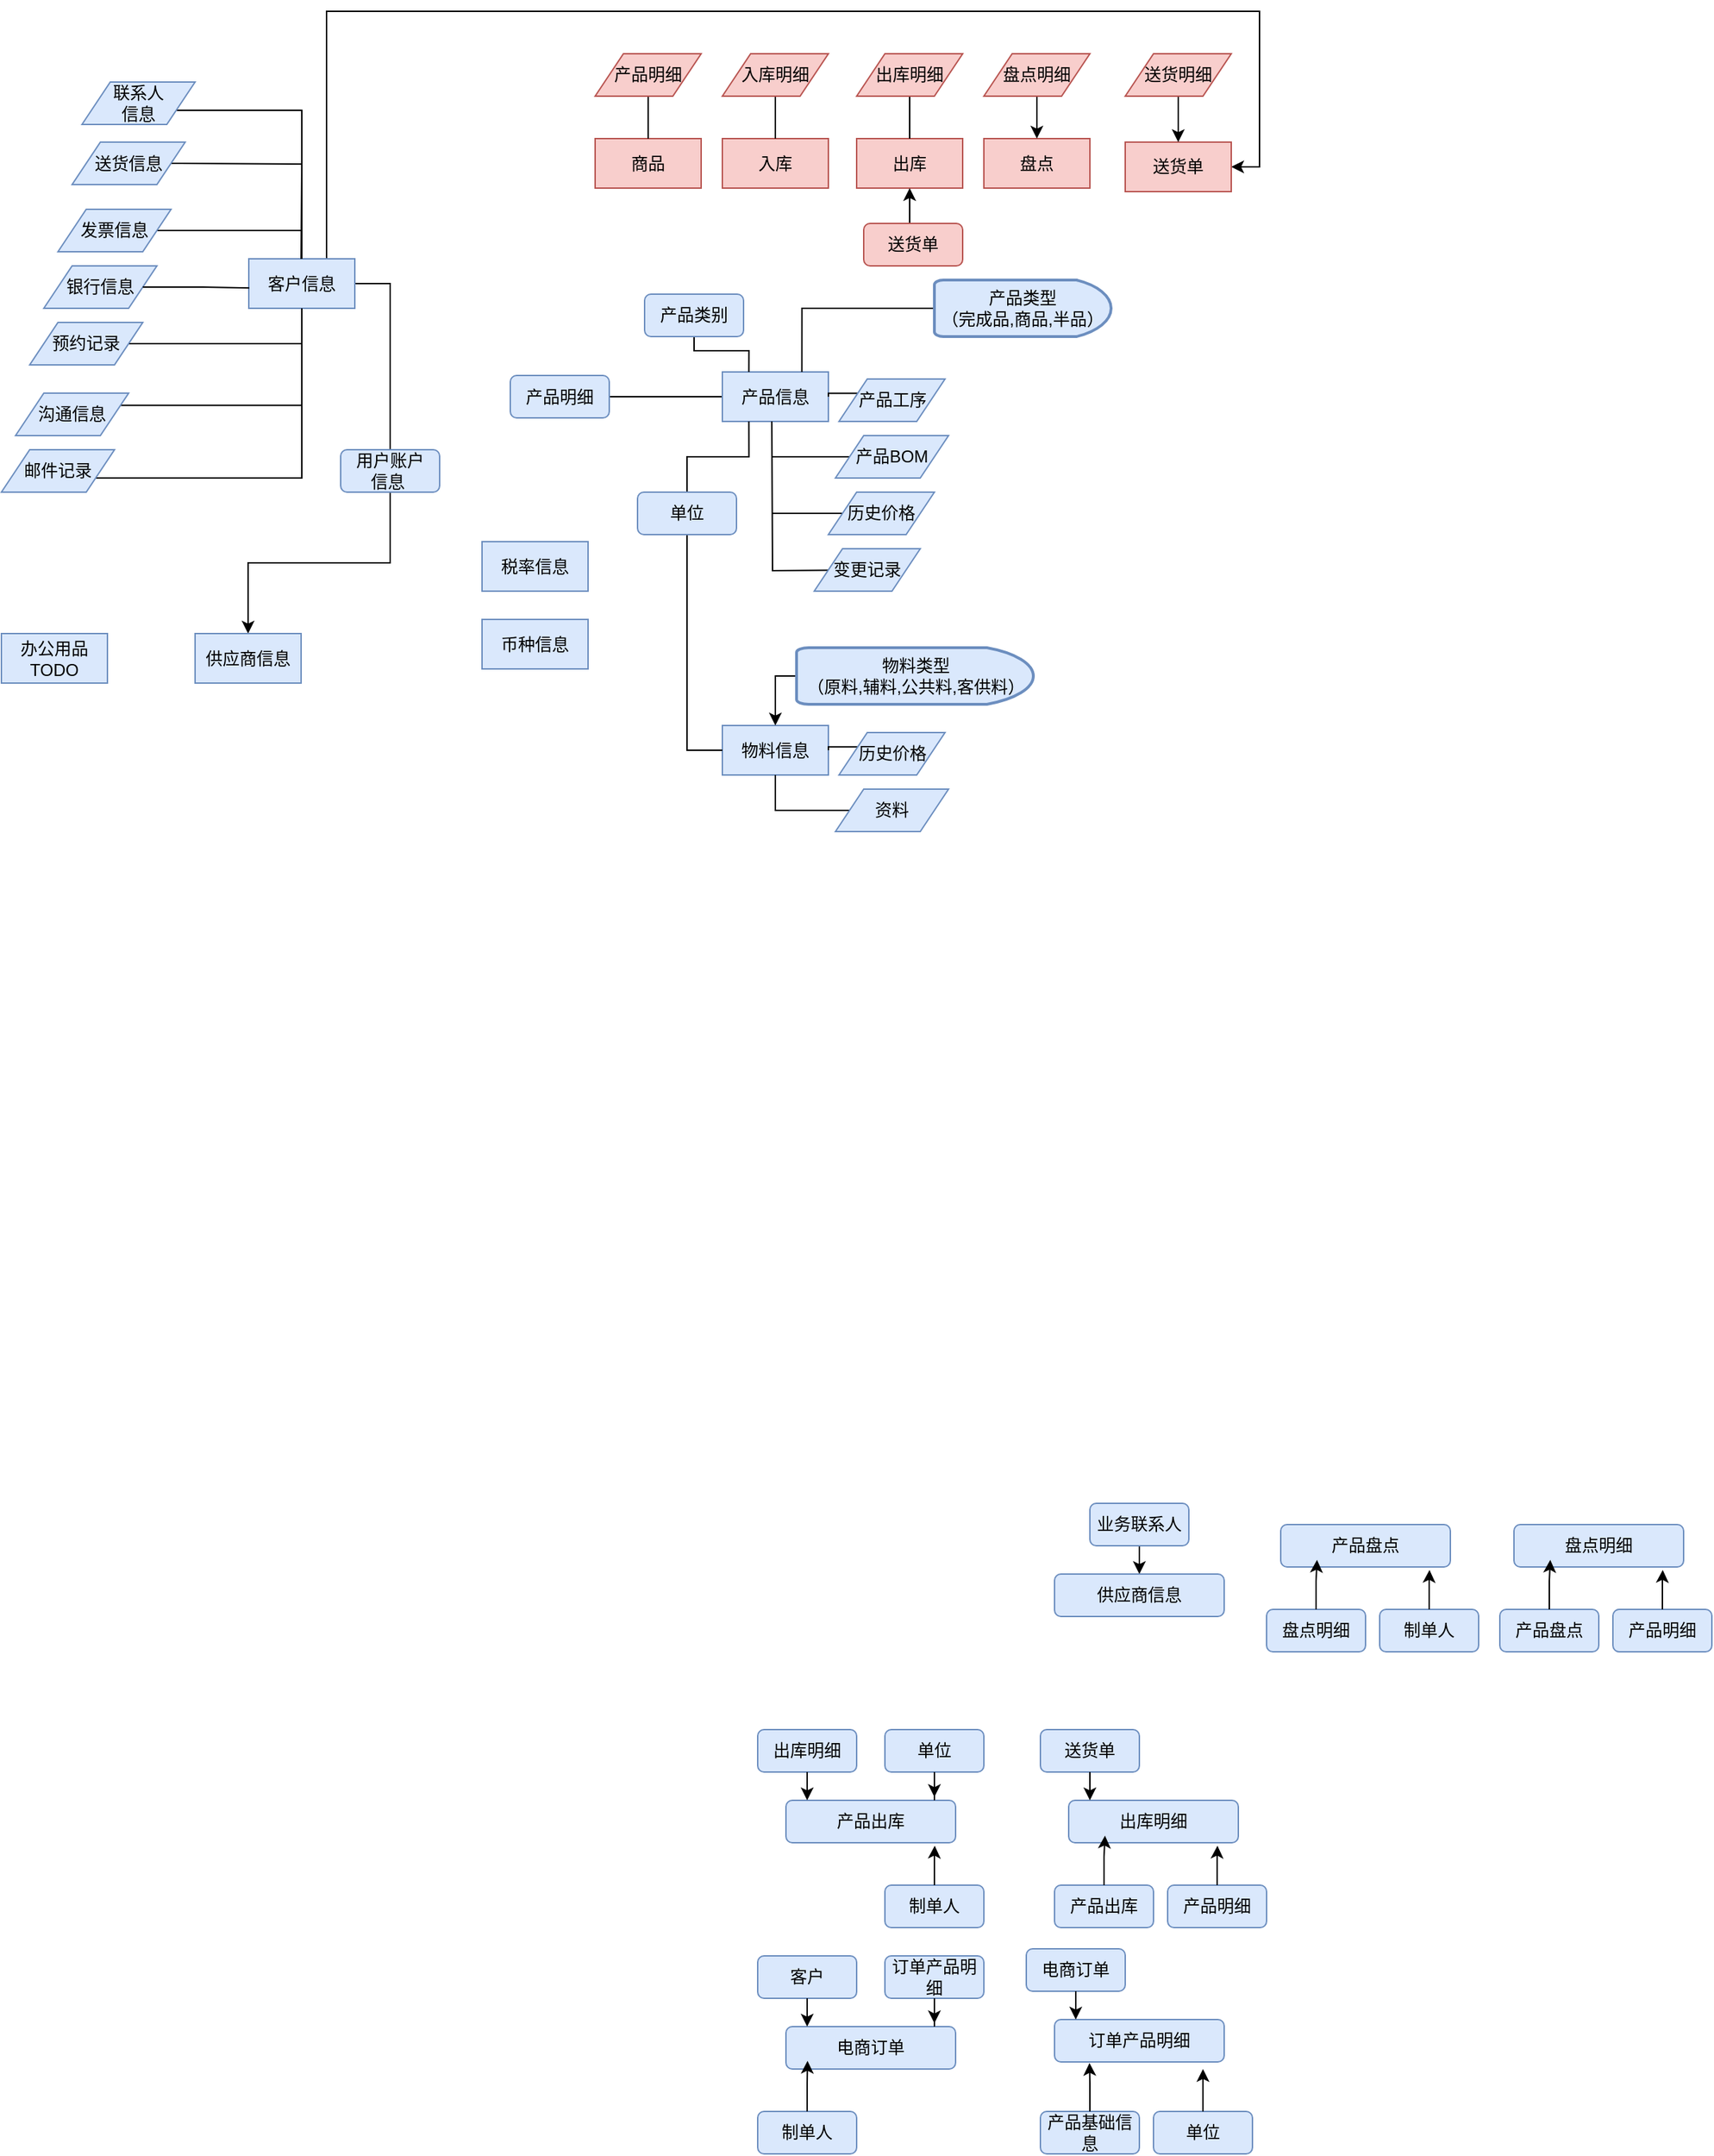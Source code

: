 <mxfile version="24.8.0">
  <diagram name="第 1 页" id="hJlpT_VPzm526xn45Prw">
    <mxGraphModel dx="2261" dy="1949" grid="1" gridSize="10" guides="1" tooltips="1" connect="1" arrows="1" fold="1" page="1" pageScale="1" pageWidth="827" pageHeight="1169" math="0" shadow="0">
      <root>
        <mxCell id="0" />
        <mxCell id="1" parent="0" />
        <mxCell id="0Gb3OSb-nTc6sZBoHr5_-15" style="edgeStyle=orthogonalEdgeStyle;rounded=0;orthogonalLoop=1;jettySize=auto;html=1;entryX=0.5;entryY=0;entryDx=0;entryDy=0;" parent="1" source="0Gb3OSb-nTc6sZBoHr5_-8" target="0Gb3OSb-nTc6sZBoHr5_-12" edge="1">
          <mxGeometry relative="1" as="geometry" />
        </mxCell>
        <mxCell id="0Gb3OSb-nTc6sZBoHr5_-8" value="业务联系人" style="rounded=1;whiteSpace=wrap;html=1;fillColor=#dae8fc;strokeColor=#6c8ebf;" parent="1" vertex="1">
          <mxGeometry x="230" y="805" width="70" height="30" as="geometry" />
        </mxCell>
        <mxCell id="0Gb3OSb-nTc6sZBoHr5_-12" value="供应商信息" style="rounded=1;whiteSpace=wrap;html=1;fillColor=#dae8fc;strokeColor=#6c8ebf;" parent="1" vertex="1">
          <mxGeometry x="205" y="855" width="120" height="30" as="geometry" />
        </mxCell>
        <mxCell id="0Gb3OSb-nTc6sZBoHr5_-52" value="出库明细" style="rounded=1;whiteSpace=wrap;html=1;fillColor=#dae8fc;strokeColor=#6c8ebf;" parent="1" vertex="1">
          <mxGeometry x="-5" y="965" width="70" height="30" as="geometry" />
        </mxCell>
        <mxCell id="0Gb3OSb-nTc6sZBoHr5_-53" value="单位" style="rounded=1;whiteSpace=wrap;html=1;fillColor=#dae8fc;strokeColor=#6c8ebf;" parent="1" vertex="1">
          <mxGeometry x="85" y="965" width="70" height="30" as="geometry" />
        </mxCell>
        <mxCell id="0Gb3OSb-nTc6sZBoHr5_-54" value="产品出库" style="rounded=1;whiteSpace=wrap;html=1;fillColor=#dae8fc;strokeColor=#6c8ebf;" parent="1" vertex="1">
          <mxGeometry x="15" y="1015" width="120" height="30" as="geometry" />
        </mxCell>
        <mxCell id="0Gb3OSb-nTc6sZBoHr5_-55" style="edgeStyle=orthogonalEdgeStyle;rounded=0;orthogonalLoop=1;jettySize=auto;html=1;entryX=0.13;entryY=-0.006;entryDx=0;entryDy=0;entryPerimeter=0;" parent="1" source="0Gb3OSb-nTc6sZBoHr5_-52" target="0Gb3OSb-nTc6sZBoHr5_-54" edge="1">
          <mxGeometry relative="1" as="geometry" />
        </mxCell>
        <mxCell id="0Gb3OSb-nTc6sZBoHr5_-56" style="edgeStyle=orthogonalEdgeStyle;rounded=0;orthogonalLoop=1;jettySize=auto;html=1;entryX=0.875;entryY=-0.079;entryDx=0;entryDy=0;entryPerimeter=0;" parent="1" source="0Gb3OSb-nTc6sZBoHr5_-53" target="0Gb3OSb-nTc6sZBoHr5_-54" edge="1">
          <mxGeometry relative="1" as="geometry" />
        </mxCell>
        <mxCell id="0Gb3OSb-nTc6sZBoHr5_-57" value="制单人" style="rounded=1;whiteSpace=wrap;html=1;fillColor=#dae8fc;strokeColor=#6c8ebf;" parent="1" vertex="1">
          <mxGeometry x="85" y="1075" width="70" height="30" as="geometry" />
        </mxCell>
        <mxCell id="0Gb3OSb-nTc6sZBoHr5_-58" style="edgeStyle=orthogonalEdgeStyle;rounded=0;orthogonalLoop=1;jettySize=auto;html=1;entryX=0.877;entryY=1.07;entryDx=0;entryDy=0;entryPerimeter=0;" parent="1" source="0Gb3OSb-nTc6sZBoHr5_-57" target="0Gb3OSb-nTc6sZBoHr5_-54" edge="1">
          <mxGeometry relative="1" as="geometry" />
        </mxCell>
        <mxCell id="0Gb3OSb-nTc6sZBoHr5_-59" value="送货单" style="rounded=1;whiteSpace=wrap;html=1;fillColor=#dae8fc;strokeColor=#6c8ebf;" parent="1" vertex="1">
          <mxGeometry x="195" y="965" width="70" height="30" as="geometry" />
        </mxCell>
        <mxCell id="0Gb3OSb-nTc6sZBoHr5_-61" value="出库明细" style="rounded=1;whiteSpace=wrap;html=1;fillColor=#dae8fc;strokeColor=#6c8ebf;" parent="1" vertex="1">
          <mxGeometry x="215" y="1015" width="120" height="30" as="geometry" />
        </mxCell>
        <mxCell id="0Gb3OSb-nTc6sZBoHr5_-62" style="edgeStyle=orthogonalEdgeStyle;rounded=0;orthogonalLoop=1;jettySize=auto;html=1;entryX=0.13;entryY=-0.006;entryDx=0;entryDy=0;entryPerimeter=0;" parent="1" source="0Gb3OSb-nTc6sZBoHr5_-59" target="0Gb3OSb-nTc6sZBoHr5_-61" edge="1">
          <mxGeometry relative="1" as="geometry" />
        </mxCell>
        <mxCell id="0Gb3OSb-nTc6sZBoHr5_-64" value="产品明细" style="rounded=1;whiteSpace=wrap;html=1;fillColor=#dae8fc;strokeColor=#6c8ebf;" parent="1" vertex="1">
          <mxGeometry x="285" y="1075" width="70" height="30" as="geometry" />
        </mxCell>
        <mxCell id="0Gb3OSb-nTc6sZBoHr5_-65" style="edgeStyle=orthogonalEdgeStyle;rounded=0;orthogonalLoop=1;jettySize=auto;html=1;entryX=0.877;entryY=1.07;entryDx=0;entryDy=0;entryPerimeter=0;" parent="1" source="0Gb3OSb-nTc6sZBoHr5_-64" target="0Gb3OSb-nTc6sZBoHr5_-61" edge="1">
          <mxGeometry relative="1" as="geometry" />
        </mxCell>
        <mxCell id="0Gb3OSb-nTc6sZBoHr5_-66" value="产品出库" style="rounded=1;whiteSpace=wrap;html=1;fillColor=#dae8fc;strokeColor=#6c8ebf;" parent="1" vertex="1">
          <mxGeometry x="205" y="1075" width="70" height="30" as="geometry" />
        </mxCell>
        <mxCell id="0Gb3OSb-nTc6sZBoHr5_-67" style="edgeStyle=orthogonalEdgeStyle;rounded=0;orthogonalLoop=1;jettySize=auto;html=1;entryX=0.214;entryY=0.833;entryDx=0;entryDy=0;entryPerimeter=0;" parent="1" source="0Gb3OSb-nTc6sZBoHr5_-66" target="0Gb3OSb-nTc6sZBoHr5_-61" edge="1">
          <mxGeometry relative="1" as="geometry" />
        </mxCell>
        <mxCell id="0Gb3OSb-nTc6sZBoHr5_-69" value="产品盘点" style="rounded=1;whiteSpace=wrap;html=1;fillColor=#dae8fc;strokeColor=#6c8ebf;" parent="1" vertex="1">
          <mxGeometry x="365" y="820" width="120" height="30" as="geometry" />
        </mxCell>
        <mxCell id="0Gb3OSb-nTc6sZBoHr5_-71" value="制单人" style="rounded=1;whiteSpace=wrap;html=1;fillColor=#dae8fc;strokeColor=#6c8ebf;" parent="1" vertex="1">
          <mxGeometry x="435" y="880" width="70" height="30" as="geometry" />
        </mxCell>
        <mxCell id="0Gb3OSb-nTc6sZBoHr5_-72" style="edgeStyle=orthogonalEdgeStyle;rounded=0;orthogonalLoop=1;jettySize=auto;html=1;entryX=0.877;entryY=1.07;entryDx=0;entryDy=0;entryPerimeter=0;" parent="1" source="0Gb3OSb-nTc6sZBoHr5_-71" target="0Gb3OSb-nTc6sZBoHr5_-69" edge="1">
          <mxGeometry relative="1" as="geometry" />
        </mxCell>
        <mxCell id="0Gb3OSb-nTc6sZBoHr5_-73" value="盘点明细" style="rounded=1;whiteSpace=wrap;html=1;fillColor=#dae8fc;strokeColor=#6c8ebf;" parent="1" vertex="1">
          <mxGeometry x="355" y="880" width="70" height="30" as="geometry" />
        </mxCell>
        <mxCell id="0Gb3OSb-nTc6sZBoHr5_-74" style="edgeStyle=orthogonalEdgeStyle;rounded=0;orthogonalLoop=1;jettySize=auto;html=1;entryX=0.214;entryY=0.833;entryDx=0;entryDy=0;entryPerimeter=0;" parent="1" source="0Gb3OSb-nTc6sZBoHr5_-73" target="0Gb3OSb-nTc6sZBoHr5_-69" edge="1">
          <mxGeometry relative="1" as="geometry" />
        </mxCell>
        <mxCell id="0Gb3OSb-nTc6sZBoHr5_-75" value="盘点明细" style="rounded=1;whiteSpace=wrap;html=1;fillColor=#dae8fc;strokeColor=#6c8ebf;" parent="1" vertex="1">
          <mxGeometry x="530" y="820" width="120" height="30" as="geometry" />
        </mxCell>
        <mxCell id="0Gb3OSb-nTc6sZBoHr5_-76" value="产品明细" style="rounded=1;whiteSpace=wrap;html=1;fillColor=#dae8fc;strokeColor=#6c8ebf;" parent="1" vertex="1">
          <mxGeometry x="600" y="880" width="70" height="30" as="geometry" />
        </mxCell>
        <mxCell id="0Gb3OSb-nTc6sZBoHr5_-77" style="edgeStyle=orthogonalEdgeStyle;rounded=0;orthogonalLoop=1;jettySize=auto;html=1;entryX=0.877;entryY=1.07;entryDx=0;entryDy=0;entryPerimeter=0;" parent="1" source="0Gb3OSb-nTc6sZBoHr5_-76" target="0Gb3OSb-nTc6sZBoHr5_-75" edge="1">
          <mxGeometry relative="1" as="geometry" />
        </mxCell>
        <mxCell id="0Gb3OSb-nTc6sZBoHr5_-78" value="产品盘点" style="rounded=1;whiteSpace=wrap;html=1;fillColor=#dae8fc;strokeColor=#6c8ebf;" parent="1" vertex="1">
          <mxGeometry x="520" y="880" width="70" height="30" as="geometry" />
        </mxCell>
        <mxCell id="0Gb3OSb-nTc6sZBoHr5_-79" style="edgeStyle=orthogonalEdgeStyle;rounded=0;orthogonalLoop=1;jettySize=auto;html=1;entryX=0.214;entryY=0.833;entryDx=0;entryDy=0;entryPerimeter=0;" parent="1" source="0Gb3OSb-nTc6sZBoHr5_-78" target="0Gb3OSb-nTc6sZBoHr5_-75" edge="1">
          <mxGeometry relative="1" as="geometry" />
        </mxCell>
        <mxCell id="1KnYNuUJu4vu3SIquDnn-1" value="客户" style="rounded=1;whiteSpace=wrap;html=1;fillColor=#dae8fc;strokeColor=#6c8ebf;" parent="1" vertex="1">
          <mxGeometry x="-5" y="1125" width="70" height="30" as="geometry" />
        </mxCell>
        <mxCell id="1KnYNuUJu4vu3SIquDnn-2" value="订单产品明细" style="rounded=1;whiteSpace=wrap;html=1;fillColor=#dae8fc;strokeColor=#6c8ebf;" parent="1" vertex="1">
          <mxGeometry x="85" y="1125" width="70" height="30" as="geometry" />
        </mxCell>
        <mxCell id="1KnYNuUJu4vu3SIquDnn-3" value="电商订单" style="rounded=1;whiteSpace=wrap;html=1;fillColor=#dae8fc;strokeColor=#6c8ebf;" parent="1" vertex="1">
          <mxGeometry x="15" y="1175" width="120" height="30" as="geometry" />
        </mxCell>
        <mxCell id="1KnYNuUJu4vu3SIquDnn-4" style="edgeStyle=orthogonalEdgeStyle;rounded=0;orthogonalLoop=1;jettySize=auto;html=1;entryX=0.13;entryY=-0.006;entryDx=0;entryDy=0;entryPerimeter=0;" parent="1" source="1KnYNuUJu4vu3SIquDnn-1" target="1KnYNuUJu4vu3SIquDnn-3" edge="1">
          <mxGeometry relative="1" as="geometry" />
        </mxCell>
        <mxCell id="1KnYNuUJu4vu3SIquDnn-5" style="edgeStyle=orthogonalEdgeStyle;rounded=0;orthogonalLoop=1;jettySize=auto;html=1;entryX=0.875;entryY=-0.079;entryDx=0;entryDy=0;entryPerimeter=0;" parent="1" source="1KnYNuUJu4vu3SIquDnn-2" target="1KnYNuUJu4vu3SIquDnn-3" edge="1">
          <mxGeometry relative="1" as="geometry" />
        </mxCell>
        <mxCell id="1KnYNuUJu4vu3SIquDnn-8" value="制单人" style="rounded=1;whiteSpace=wrap;html=1;fillColor=#dae8fc;strokeColor=#6c8ebf;" parent="1" vertex="1">
          <mxGeometry x="-5" y="1235" width="70" height="30" as="geometry" />
        </mxCell>
        <mxCell id="1KnYNuUJu4vu3SIquDnn-12" style="edgeStyle=orthogonalEdgeStyle;rounded=0;orthogonalLoop=1;jettySize=auto;html=1;entryX=0.127;entryY=0.807;entryDx=0;entryDy=0;entryPerimeter=0;" parent="1" source="1KnYNuUJu4vu3SIquDnn-8" target="1KnYNuUJu4vu3SIquDnn-3" edge="1">
          <mxGeometry relative="1" as="geometry" />
        </mxCell>
        <mxCell id="1KnYNuUJu4vu3SIquDnn-13" value="电商订单" style="rounded=1;whiteSpace=wrap;html=1;fillColor=#dae8fc;strokeColor=#6c8ebf;" parent="1" vertex="1">
          <mxGeometry x="185" y="1120" width="70" height="30" as="geometry" />
        </mxCell>
        <mxCell id="1KnYNuUJu4vu3SIquDnn-14" value="订单产品明细" style="rounded=1;whiteSpace=wrap;html=1;fillColor=#dae8fc;strokeColor=#6c8ebf;" parent="1" vertex="1">
          <mxGeometry x="205" y="1170" width="120" height="30" as="geometry" />
        </mxCell>
        <mxCell id="1KnYNuUJu4vu3SIquDnn-15" style="edgeStyle=orthogonalEdgeStyle;rounded=0;orthogonalLoop=1;jettySize=auto;html=1;entryX=0.13;entryY=-0.006;entryDx=0;entryDy=0;entryPerimeter=0;" parent="1" source="1KnYNuUJu4vu3SIquDnn-13" target="1KnYNuUJu4vu3SIquDnn-14" edge="1">
          <mxGeometry relative="1" as="geometry" />
        </mxCell>
        <mxCell id="1KnYNuUJu4vu3SIquDnn-17" value="产品基础信息" style="rounded=1;whiteSpace=wrap;html=1;fillColor=#dae8fc;strokeColor=#6c8ebf;" parent="1" vertex="1">
          <mxGeometry x="195" y="1235" width="70" height="30" as="geometry" />
        </mxCell>
        <mxCell id="1KnYNuUJu4vu3SIquDnn-19" value="单位" style="rounded=1;whiteSpace=wrap;html=1;fillColor=#dae8fc;strokeColor=#6c8ebf;" parent="1" vertex="1">
          <mxGeometry x="275" y="1235" width="70" height="30" as="geometry" />
        </mxCell>
        <mxCell id="1KnYNuUJu4vu3SIquDnn-22" style="edgeStyle=orthogonalEdgeStyle;rounded=0;orthogonalLoop=1;jettySize=auto;html=1;entryX=0.206;entryY=1.024;entryDx=0;entryDy=0;entryPerimeter=0;" parent="1" source="1KnYNuUJu4vu3SIquDnn-17" target="1KnYNuUJu4vu3SIquDnn-14" edge="1">
          <mxGeometry relative="1" as="geometry" />
        </mxCell>
        <mxCell id="1KnYNuUJu4vu3SIquDnn-23" style="edgeStyle=orthogonalEdgeStyle;rounded=0;orthogonalLoop=1;jettySize=auto;html=1;entryX=0.875;entryY=1.167;entryDx=0;entryDy=0;entryPerimeter=0;" parent="1" source="1KnYNuUJu4vu3SIquDnn-19" target="1KnYNuUJu4vu3SIquDnn-14" edge="1">
          <mxGeometry relative="1" as="geometry" />
        </mxCell>
        <mxCell id="ksWaZwplwS1Qn38nXCbJ-11" style="edgeStyle=orthogonalEdgeStyle;rounded=0;orthogonalLoop=1;jettySize=auto;html=1;exitX=0;exitY=0.5;exitDx=0;exitDy=0;entryX=1;entryY=0.5;entryDx=0;entryDy=0;endArrow=none;endFill=0;" edge="1" parent="1" source="ZXzAyRTXK-XYp23coG95-2" target="ksWaZwplwS1Qn38nXCbJ-10">
          <mxGeometry relative="1" as="geometry" />
        </mxCell>
        <mxCell id="ZXzAyRTXK-XYp23coG95-2" value="产品信息" style="rounded=0;whiteSpace=wrap;html=1;fillColor=#dae8fc;strokeColor=#6c8ebf;" parent="1" vertex="1">
          <mxGeometry x="-30" y="5" width="75" height="35" as="geometry" />
        </mxCell>
        <mxCell id="ZXzAyRTXK-XYp23coG95-93" style="edgeStyle=orthogonalEdgeStyle;rounded=0;orthogonalLoop=1;jettySize=auto;html=1;entryX=0.25;entryY=0;entryDx=0;entryDy=0;endArrow=none;endFill=0;" parent="1" source="ZXzAyRTXK-XYp23coG95-4" target="ZXzAyRTXK-XYp23coG95-2" edge="1">
          <mxGeometry relative="1" as="geometry">
            <Array as="points">
              <mxPoint x="-50" y="-10" />
              <mxPoint x="-11" y="-10" />
            </Array>
          </mxGeometry>
        </mxCell>
        <mxCell id="ZXzAyRTXK-XYp23coG95-4" value="产品类别" style="rounded=1;whiteSpace=wrap;html=1;fillColor=#dae8fc;strokeColor=#6c8ebf;" parent="1" vertex="1">
          <mxGeometry x="-85" y="-50" width="70" height="30" as="geometry" />
        </mxCell>
        <mxCell id="ZXzAyRTXK-XYp23coG95-57" style="edgeStyle=orthogonalEdgeStyle;rounded=0;orthogonalLoop=1;jettySize=auto;html=1;endArrow=none;endFill=0;" parent="1" source="ZXzAyRTXK-XYp23coG95-6" edge="1">
          <mxGeometry relative="1" as="geometry">
            <mxPoint x="5" y="65" as="targetPoint" />
          </mxGeometry>
        </mxCell>
        <mxCell id="ZXzAyRTXK-XYp23coG95-6" value="产品BOM" style="shape=parallelogram;perimeter=parallelogramPerimeter;whiteSpace=wrap;html=1;fixedSize=1;fillColor=#dae8fc;strokeColor=#6c8ebf;" parent="1" vertex="1">
          <mxGeometry x="50" y="50" width="80" height="30" as="geometry" />
        </mxCell>
        <mxCell id="ZXzAyRTXK-XYp23coG95-42" style="edgeStyle=orthogonalEdgeStyle;rounded=0;orthogonalLoop=1;jettySize=auto;html=1;exitX=0;exitY=0.25;exitDx=0;exitDy=0;entryX=1;entryY=0.5;entryDx=0;entryDy=0;endArrow=none;endFill=0;" parent="1" source="ZXzAyRTXK-XYp23coG95-7" target="ZXzAyRTXK-XYp23coG95-2" edge="1">
          <mxGeometry relative="1" as="geometry" />
        </mxCell>
        <mxCell id="ZXzAyRTXK-XYp23coG95-7" value="产品工序" style="shape=parallelogram;perimeter=parallelogramPerimeter;whiteSpace=wrap;html=1;fixedSize=1;fillColor=#dae8fc;strokeColor=#6c8ebf;" parent="1" vertex="1">
          <mxGeometry x="52.5" y="10" width="75" height="30" as="geometry" />
        </mxCell>
        <mxCell id="ZXzAyRTXK-XYp23coG95-55" style="edgeStyle=orthogonalEdgeStyle;rounded=0;orthogonalLoop=1;jettySize=auto;html=1;endArrow=none;endFill=0;" parent="1" edge="1">
          <mxGeometry relative="1" as="geometry">
            <mxPoint x="5" y="40.0" as="targetPoint" />
            <mxPoint x="74.981" y="145.029" as="sourcePoint" />
          </mxGeometry>
        </mxCell>
        <mxCell id="ZXzAyRTXK-XYp23coG95-47" value="变更记录" style="shape=parallelogram;perimeter=parallelogramPerimeter;whiteSpace=wrap;html=1;fixedSize=1;fillColor=#dae8fc;strokeColor=#6c8ebf;" parent="1" vertex="1">
          <mxGeometry x="35" y="130" width="75" height="30" as="geometry" />
        </mxCell>
        <mxCell id="ZXzAyRTXK-XYp23coG95-56" style="edgeStyle=orthogonalEdgeStyle;rounded=0;orthogonalLoop=1;jettySize=auto;html=1;endArrow=none;endFill=0;" parent="1" source="ZXzAyRTXK-XYp23coG95-48" edge="1">
          <mxGeometry relative="1" as="geometry">
            <mxPoint x="5" y="105" as="targetPoint" />
          </mxGeometry>
        </mxCell>
        <mxCell id="ZXzAyRTXK-XYp23coG95-48" value="历史价格" style="shape=parallelogram;perimeter=parallelogramPerimeter;whiteSpace=wrap;html=1;fixedSize=1;fillColor=#dae8fc;strokeColor=#6c8ebf;" parent="1" vertex="1">
          <mxGeometry x="45" y="90" width="75" height="30" as="geometry" />
        </mxCell>
        <mxCell id="ZXzAyRTXK-XYp23coG95-64" value="物料信息" style="rounded=0;whiteSpace=wrap;html=1;fillColor=#dae8fc;strokeColor=#6c8ebf;" parent="1" vertex="1">
          <mxGeometry x="-30" y="255" width="75" height="35" as="geometry" />
        </mxCell>
        <mxCell id="ZXzAyRTXK-XYp23coG95-89" style="edgeStyle=orthogonalEdgeStyle;rounded=0;orthogonalLoop=1;jettySize=auto;html=1;entryX=0.5;entryY=1;entryDx=0;entryDy=0;endArrow=none;endFill=0;" parent="1" source="ZXzAyRTXK-XYp23coG95-69" target="ZXzAyRTXK-XYp23coG95-64" edge="1">
          <mxGeometry relative="1" as="geometry" />
        </mxCell>
        <mxCell id="ZXzAyRTXK-XYp23coG95-69" value="资料" style="shape=parallelogram;perimeter=parallelogramPerimeter;whiteSpace=wrap;html=1;fixedSize=1;fillColor=#dae8fc;strokeColor=#6c8ebf;" parent="1" vertex="1">
          <mxGeometry x="50" y="300" width="80" height="30" as="geometry" />
        </mxCell>
        <mxCell id="ZXzAyRTXK-XYp23coG95-70" style="edgeStyle=orthogonalEdgeStyle;rounded=0;orthogonalLoop=1;jettySize=auto;html=1;exitX=0;exitY=0.25;exitDx=0;exitDy=0;entryX=1;entryY=0.5;entryDx=0;entryDy=0;endArrow=none;endFill=0;" parent="1" source="ZXzAyRTXK-XYp23coG95-71" target="ZXzAyRTXK-XYp23coG95-64" edge="1">
          <mxGeometry relative="1" as="geometry" />
        </mxCell>
        <mxCell id="ZXzAyRTXK-XYp23coG95-71" value="历史价格" style="shape=parallelogram;perimeter=parallelogramPerimeter;whiteSpace=wrap;html=1;fixedSize=1;fillColor=#dae8fc;strokeColor=#6c8ebf;" parent="1" vertex="1">
          <mxGeometry x="52.5" y="260" width="75" height="30" as="geometry" />
        </mxCell>
        <mxCell id="ZXzAyRTXK-XYp23coG95-80" style="edgeStyle=orthogonalEdgeStyle;rounded=0;orthogonalLoop=1;jettySize=auto;html=1;entryX=0;entryY=0.5;entryDx=0;entryDy=0;endArrow=none;endFill=0;" parent="1" source="ZXzAyRTXK-XYp23coG95-79" target="ZXzAyRTXK-XYp23coG95-64" edge="1">
          <mxGeometry relative="1" as="geometry" />
        </mxCell>
        <mxCell id="LOPXOmlwoqtBY_B9te6A-8" style="edgeStyle=orthogonalEdgeStyle;rounded=0;orthogonalLoop=1;jettySize=auto;html=1;exitX=0.5;exitY=0;exitDx=0;exitDy=0;entryX=0.25;entryY=1;entryDx=0;entryDy=0;endArrow=none;endFill=0;" parent="1" source="ZXzAyRTXK-XYp23coG95-79" target="ZXzAyRTXK-XYp23coG95-2" edge="1">
          <mxGeometry relative="1" as="geometry" />
        </mxCell>
        <mxCell id="ZXzAyRTXK-XYp23coG95-79" value="单位" style="rounded=1;whiteSpace=wrap;html=1;fillColor=#dae8fc;strokeColor=#6c8ebf;" parent="1" vertex="1">
          <mxGeometry x="-90" y="90" width="70" height="30" as="geometry" />
        </mxCell>
        <mxCell id="ZXzAyRTXK-XYp23coG95-159" style="edgeStyle=orthogonalEdgeStyle;rounded=0;orthogonalLoop=1;jettySize=auto;html=1;entryX=1;entryY=0.5;entryDx=0;entryDy=0;endArrow=none;endFill=0;" parent="1" source="ZXzAyRTXK-XYp23coG95-95" target="ZXzAyRTXK-XYp23coG95-99" edge="1">
          <mxGeometry relative="1" as="geometry" />
        </mxCell>
        <mxCell id="ksWaZwplwS1Qn38nXCbJ-1" style="edgeStyle=orthogonalEdgeStyle;rounded=0;orthogonalLoop=1;jettySize=auto;html=1;exitX=0.5;exitY=1;exitDx=0;exitDy=0;" edge="1" parent="1" source="ZXzAyRTXK-XYp23coG95-95" target="ZXzAyRTXK-XYp23coG95-160">
          <mxGeometry relative="1" as="geometry" />
        </mxCell>
        <mxCell id="ZXzAyRTXK-XYp23coG95-95" value="用户账户&lt;div&gt;信息&amp;nbsp;&lt;/div&gt;" style="rounded=1;whiteSpace=wrap;html=1;fillColor=#dae8fc;strokeColor=#6c8ebf;" parent="1" vertex="1">
          <mxGeometry x="-300" y="60" width="70" height="30" as="geometry" />
        </mxCell>
        <mxCell id="ZXzAyRTXK-XYp23coG95-96" style="edgeStyle=orthogonalEdgeStyle;rounded=0;orthogonalLoop=1;jettySize=auto;html=1;entryX=0.5;entryY=1;entryDx=0;entryDy=0;exitX=0.5;exitY=0;exitDx=0;exitDy=0;" parent="1" source="ZXzAyRTXK-XYp23coG95-99" edge="1">
          <mxGeometry relative="1" as="geometry">
            <mxPoint x="-323" y="-45" as="sourcePoint" />
            <mxPoint x="-323" y="-65" as="targetPoint" />
          </mxGeometry>
        </mxCell>
        <mxCell id="ZXzAyRTXK-XYp23coG95-141" style="edgeStyle=orthogonalEdgeStyle;rounded=0;orthogonalLoop=1;jettySize=auto;html=1;exitX=1;exitY=0.75;exitDx=0;exitDy=0;endArrow=none;endFill=0;" parent="1" source="ZXzAyRTXK-XYp23coG95-97" target="ZXzAyRTXK-XYp23coG95-99" edge="1">
          <mxGeometry relative="1" as="geometry" />
        </mxCell>
        <mxCell id="ZXzAyRTXK-XYp23coG95-97" value="联系人&lt;div&gt;信息&lt;/div&gt;" style="shape=parallelogram;perimeter=parallelogramPerimeter;whiteSpace=wrap;html=1;fixedSize=1;fillColor=#dae8fc;strokeColor=#6c8ebf;" parent="1" vertex="1">
          <mxGeometry x="-483" y="-200" width="80" height="30" as="geometry" />
        </mxCell>
        <mxCell id="ZXzAyRTXK-XYp23coG95-153" style="edgeStyle=orthogonalEdgeStyle;rounded=0;orthogonalLoop=1;jettySize=auto;html=1;exitX=1;exitY=0.75;exitDx=0;exitDy=0;entryX=0.5;entryY=1;entryDx=0;entryDy=0;endArrow=none;endFill=0;" parent="1" source="ZXzAyRTXK-XYp23coG95-100" target="ZXzAyRTXK-XYp23coG95-99" edge="1">
          <mxGeometry relative="1" as="geometry" />
        </mxCell>
        <mxCell id="ZXzAyRTXK-XYp23coG95-100" value="邮件记录" style="shape=parallelogram;perimeter=parallelogramPerimeter;whiteSpace=wrap;html=1;fixedSize=1;fillColor=#dae8fc;strokeColor=#6c8ebf;" parent="1" vertex="1">
          <mxGeometry x="-540" y="60" width="80" height="30" as="geometry" />
        </mxCell>
        <mxCell id="LOPXOmlwoqtBY_B9te6A-47" style="edgeStyle=orthogonalEdgeStyle;rounded=0;orthogonalLoop=1;jettySize=auto;html=1;exitX=1;exitY=1;exitDx=0;exitDy=0;entryX=1;entryY=0.5;entryDx=0;entryDy=0;" parent="1" source="ZXzAyRTXK-XYp23coG95-99" target="LOPXOmlwoqtBY_B9te6A-42" edge="1">
          <mxGeometry relative="1" as="geometry">
            <Array as="points">
              <mxPoint x="-310" y="-40" />
              <mxPoint x="-310" y="-250" />
              <mxPoint x="350" y="-250" />
              <mxPoint x="350" y="-140" />
            </Array>
          </mxGeometry>
        </mxCell>
        <mxCell id="ZXzAyRTXK-XYp23coG95-99" value="客户信息" style="rounded=0;whiteSpace=wrap;html=1;fillColor=#dae8fc;strokeColor=#6c8ebf;" parent="1" vertex="1">
          <mxGeometry x="-365" y="-75" width="75" height="35" as="geometry" />
        </mxCell>
        <mxCell id="ZXzAyRTXK-XYp23coG95-145" style="edgeStyle=orthogonalEdgeStyle;rounded=0;orthogonalLoop=1;jettySize=auto;html=1;exitX=1;exitY=0.5;exitDx=0;exitDy=0;entryX=0.5;entryY=0;entryDx=0;entryDy=0;endArrow=none;endFill=0;" parent="1" source="ZXzAyRTXK-XYp23coG95-118" target="ZXzAyRTXK-XYp23coG95-99" edge="1">
          <mxGeometry relative="1" as="geometry" />
        </mxCell>
        <mxCell id="ZXzAyRTXK-XYp23coG95-118" value="发票信息" style="shape=parallelogram;perimeter=parallelogramPerimeter;whiteSpace=wrap;html=1;fixedSize=1;fillColor=#dae8fc;strokeColor=#6c8ebf;" parent="1" vertex="1">
          <mxGeometry x="-500" y="-110" width="80" height="30" as="geometry" />
        </mxCell>
        <mxCell id="ZXzAyRTXK-XYp23coG95-142" style="edgeStyle=orthogonalEdgeStyle;rounded=0;orthogonalLoop=1;jettySize=auto;html=1;exitX=1;exitY=0.5;exitDx=0;exitDy=0;endArrow=none;endFill=0;" parent="1" edge="1">
          <mxGeometry relative="1" as="geometry">
            <mxPoint x="-328" y="-75" as="targetPoint" />
            <mxPoint x="-421" y="-142.5" as="sourcePoint" />
          </mxGeometry>
        </mxCell>
        <mxCell id="ZXzAyRTXK-XYp23coG95-119" value="送货信息" style="shape=parallelogram;perimeter=parallelogramPerimeter;whiteSpace=wrap;html=1;fixedSize=1;fillColor=#dae8fc;strokeColor=#6c8ebf;" parent="1" vertex="1">
          <mxGeometry x="-490" y="-157.5" width="80" height="30" as="geometry" />
        </mxCell>
        <mxCell id="ZXzAyRTXK-XYp23coG95-120" value="银行信息" style="shape=parallelogram;perimeter=parallelogramPerimeter;whiteSpace=wrap;html=1;fixedSize=1;fillColor=#dae8fc;strokeColor=#6c8ebf;" parent="1" vertex="1">
          <mxGeometry x="-510" y="-70" width="80" height="30" as="geometry" />
        </mxCell>
        <mxCell id="ZXzAyRTXK-XYp23coG95-155" style="edgeStyle=orthogonalEdgeStyle;rounded=0;orthogonalLoop=1;jettySize=auto;html=1;exitX=1;exitY=0.25;exitDx=0;exitDy=0;entryX=0.5;entryY=1;entryDx=0;entryDy=0;endArrow=none;endFill=0;" parent="1" source="ZXzAyRTXK-XYp23coG95-121" target="ZXzAyRTXK-XYp23coG95-99" edge="1">
          <mxGeometry relative="1" as="geometry" />
        </mxCell>
        <mxCell id="ZXzAyRTXK-XYp23coG95-121" value="沟通信息" style="shape=parallelogram;perimeter=parallelogramPerimeter;whiteSpace=wrap;html=1;fixedSize=1;fillColor=#dae8fc;strokeColor=#6c8ebf;" parent="1" vertex="1">
          <mxGeometry x="-530" y="20" width="80" height="30" as="geometry" />
        </mxCell>
        <mxCell id="ZXzAyRTXK-XYp23coG95-158" style="edgeStyle=orthogonalEdgeStyle;rounded=0;orthogonalLoop=1;jettySize=auto;html=1;exitX=1;exitY=0.5;exitDx=0;exitDy=0;entryX=0.5;entryY=1;entryDx=0;entryDy=0;endArrow=none;endFill=0;" parent="1" source="ZXzAyRTXK-XYp23coG95-122" target="ZXzAyRTXK-XYp23coG95-99" edge="1">
          <mxGeometry relative="1" as="geometry" />
        </mxCell>
        <mxCell id="ZXzAyRTXK-XYp23coG95-122" value="预约记录" style="shape=parallelogram;perimeter=parallelogramPerimeter;whiteSpace=wrap;html=1;fixedSize=1;fillColor=#dae8fc;strokeColor=#6c8ebf;" parent="1" vertex="1">
          <mxGeometry x="-520" y="-30" width="80" height="30" as="geometry" />
        </mxCell>
        <mxCell id="ZXzAyRTXK-XYp23coG95-147" style="edgeStyle=orthogonalEdgeStyle;rounded=0;orthogonalLoop=1;jettySize=auto;html=1;exitX=1;exitY=0.5;exitDx=0;exitDy=0;entryX=0.004;entryY=0.591;entryDx=0;entryDy=0;entryPerimeter=0;endArrow=none;endFill=0;" parent="1" source="ZXzAyRTXK-XYp23coG95-120" target="ZXzAyRTXK-XYp23coG95-99" edge="1">
          <mxGeometry relative="1" as="geometry" />
        </mxCell>
        <mxCell id="ZXzAyRTXK-XYp23coG95-160" value="供应商信息" style="rounded=0;whiteSpace=wrap;html=1;fillColor=#dae8fc;strokeColor=#6c8ebf;" parent="1" vertex="1">
          <mxGeometry x="-403" y="190" width="75" height="35" as="geometry" />
        </mxCell>
        <mxCell id="ZXzAyRTXK-XYp23coG95-167" value="办公用品&lt;div&gt;TODO&lt;/div&gt;" style="rounded=0;whiteSpace=wrap;html=1;fillColor=#dae8fc;strokeColor=#6c8ebf;" parent="1" vertex="1">
          <mxGeometry x="-540" y="190" width="75" height="35" as="geometry" />
        </mxCell>
        <mxCell id="ZXzAyRTXK-XYp23coG95-169" value="税率信息" style="rounded=0;whiteSpace=wrap;html=1;fillColor=#dae8fc;strokeColor=#6c8ebf;" parent="1" vertex="1">
          <mxGeometry x="-200" y="125" width="75" height="35" as="geometry" />
        </mxCell>
        <mxCell id="ZXzAyRTXK-XYp23coG95-170" value="币种信息" style="rounded=0;whiteSpace=wrap;html=1;fillColor=#dae8fc;strokeColor=#6c8ebf;" parent="1" vertex="1">
          <mxGeometry x="-200" y="180" width="75" height="35" as="geometry" />
        </mxCell>
        <mxCell id="LOPXOmlwoqtBY_B9te6A-5" value="商品" style="rounded=0;whiteSpace=wrap;html=1;fillColor=#f8cecc;strokeColor=#b85450;" parent="1" vertex="1">
          <mxGeometry x="-120" y="-160" width="75" height="35" as="geometry" />
        </mxCell>
        <mxCell id="LOPXOmlwoqtBY_B9te6A-14" style="edgeStyle=orthogonalEdgeStyle;rounded=0;orthogonalLoop=1;jettySize=auto;html=1;exitX=0.5;exitY=1;exitDx=0;exitDy=0;endArrow=none;endFill=0;fillColor=#f8cecc;strokeColor=#000000;" parent="1" source="LOPXOmlwoqtBY_B9te6A-13" target="LOPXOmlwoqtBY_B9te6A-5" edge="1">
          <mxGeometry relative="1" as="geometry" />
        </mxCell>
        <mxCell id="LOPXOmlwoqtBY_B9te6A-13" value="产品明细" style="shape=parallelogram;perimeter=parallelogramPerimeter;whiteSpace=wrap;html=1;fixedSize=1;fillColor=#f8cecc;strokeColor=#b85450;" parent="1" vertex="1">
          <mxGeometry x="-120" y="-220" width="75" height="30" as="geometry" />
        </mxCell>
        <mxCell id="LOPXOmlwoqtBY_B9te6A-19" value="入库" style="rounded=0;whiteSpace=wrap;html=1;fillColor=#f8cecc;strokeColor=#b85450;" parent="1" vertex="1">
          <mxGeometry x="-30" y="-160" width="75" height="35" as="geometry" />
        </mxCell>
        <mxCell id="LOPXOmlwoqtBY_B9te6A-22" style="edgeStyle=orthogonalEdgeStyle;rounded=0;orthogonalLoop=1;jettySize=auto;html=1;exitX=0.5;exitY=1;exitDx=0;exitDy=0;entryX=0.5;entryY=0;entryDx=0;entryDy=0;endArrow=none;endFill=0;fillColor=#f8cecc;strokeColor=#000000;" parent="1" source="LOPXOmlwoqtBY_B9te6A-21" target="LOPXOmlwoqtBY_B9te6A-19" edge="1">
          <mxGeometry relative="1" as="geometry" />
        </mxCell>
        <mxCell id="LOPXOmlwoqtBY_B9te6A-21" value="入库明细" style="shape=parallelogram;perimeter=parallelogramPerimeter;whiteSpace=wrap;html=1;fixedSize=1;fillColor=#f8cecc;strokeColor=#b85450;" parent="1" vertex="1">
          <mxGeometry x="-30" y="-220" width="75" height="30" as="geometry" />
        </mxCell>
        <mxCell id="LOPXOmlwoqtBY_B9te6A-23" value="出库" style="rounded=0;whiteSpace=wrap;html=1;fillColor=#f8cecc;strokeColor=#b85450;" parent="1" vertex="1">
          <mxGeometry x="65" y="-160" width="75" height="35" as="geometry" />
        </mxCell>
        <mxCell id="LOPXOmlwoqtBY_B9te6A-24" style="edgeStyle=orthogonalEdgeStyle;rounded=0;orthogonalLoop=1;jettySize=auto;html=1;exitX=0.5;exitY=1;exitDx=0;exitDy=0;entryX=0.5;entryY=0;entryDx=0;entryDy=0;endArrow=none;endFill=0;fillColor=#f8cecc;strokeColor=#000000;" parent="1" source="LOPXOmlwoqtBY_B9te6A-25" target="LOPXOmlwoqtBY_B9te6A-23" edge="1">
          <mxGeometry relative="1" as="geometry" />
        </mxCell>
        <mxCell id="LOPXOmlwoqtBY_B9te6A-25" value="出库明细" style="shape=parallelogram;perimeter=parallelogramPerimeter;whiteSpace=wrap;html=1;fixedSize=1;fillColor=#f8cecc;strokeColor=#b85450;" parent="1" vertex="1">
          <mxGeometry x="65" y="-220" width="75" height="30" as="geometry" />
        </mxCell>
        <mxCell id="LOPXOmlwoqtBY_B9te6A-38" style="edgeStyle=orthogonalEdgeStyle;rounded=0;orthogonalLoop=1;jettySize=auto;html=1;exitX=0.5;exitY=0;exitDx=0;exitDy=0;entryX=0.5;entryY=1;entryDx=0;entryDy=0;" parent="1" source="LOPXOmlwoqtBY_B9te6A-26" target="LOPXOmlwoqtBY_B9te6A-23" edge="1">
          <mxGeometry relative="1" as="geometry" />
        </mxCell>
        <mxCell id="LOPXOmlwoqtBY_B9te6A-26" value="送货单" style="rounded=1;whiteSpace=wrap;html=1;fillColor=#f8cecc;strokeColor=#b85450;" parent="1" vertex="1">
          <mxGeometry x="70" y="-100" width="70" height="30" as="geometry" />
        </mxCell>
        <mxCell id="LOPXOmlwoqtBY_B9te6A-32" value="盘点" style="rounded=0;whiteSpace=wrap;html=1;fillColor=#f8cecc;strokeColor=#b85450;" parent="1" vertex="1">
          <mxGeometry x="155" y="-160" width="75" height="35" as="geometry" />
        </mxCell>
        <mxCell id="LOPXOmlwoqtBY_B9te6A-37" style="edgeStyle=orthogonalEdgeStyle;rounded=0;orthogonalLoop=1;jettySize=auto;html=1;exitX=0.5;exitY=1;exitDx=0;exitDy=0;" parent="1" source="LOPXOmlwoqtBY_B9te6A-34" target="LOPXOmlwoqtBY_B9te6A-32" edge="1">
          <mxGeometry relative="1" as="geometry" />
        </mxCell>
        <mxCell id="LOPXOmlwoqtBY_B9te6A-34" value="盘点明细" style="shape=parallelogram;perimeter=parallelogramPerimeter;whiteSpace=wrap;html=1;fixedSize=1;fillColor=#f8cecc;strokeColor=#b85450;" parent="1" vertex="1">
          <mxGeometry x="155" y="-220" width="75" height="30" as="geometry" />
        </mxCell>
        <mxCell id="LOPXOmlwoqtBY_B9te6A-42" value="送货单" style="rounded=0;whiteSpace=wrap;html=1;fillColor=#f8cecc;strokeColor=#b85450;" parent="1" vertex="1">
          <mxGeometry x="255" y="-157.5" width="75" height="35" as="geometry" />
        </mxCell>
        <mxCell id="LOPXOmlwoqtBY_B9te6A-46" style="edgeStyle=orthogonalEdgeStyle;rounded=0;orthogonalLoop=1;jettySize=auto;html=1;exitX=0.25;exitY=1;exitDx=0;exitDy=0;entryX=0.5;entryY=0;entryDx=0;entryDy=0;" parent="1" source="LOPXOmlwoqtBY_B9te6A-44" target="LOPXOmlwoqtBY_B9te6A-42" edge="1">
          <mxGeometry relative="1" as="geometry" />
        </mxCell>
        <mxCell id="LOPXOmlwoqtBY_B9te6A-44" value="送货明细" style="shape=parallelogram;perimeter=parallelogramPerimeter;whiteSpace=wrap;html=1;fixedSize=1;fillColor=#f8cecc;strokeColor=#b85450;" parent="1" vertex="1">
          <mxGeometry x="255" y="-220" width="75" height="30" as="geometry" />
        </mxCell>
        <mxCell id="ksWaZwplwS1Qn38nXCbJ-3" style="edgeStyle=orthogonalEdgeStyle;rounded=0;orthogonalLoop=1;jettySize=auto;html=1;exitX=0;exitY=0.5;exitDx=0;exitDy=0;exitPerimeter=0;entryX=0.5;entryY=0;entryDx=0;entryDy=0;" edge="1" parent="1" source="ksWaZwplwS1Qn38nXCbJ-2" target="ZXzAyRTXK-XYp23coG95-64">
          <mxGeometry relative="1" as="geometry" />
        </mxCell>
        <mxCell id="ksWaZwplwS1Qn38nXCbJ-2" value="物料类型&lt;div&gt;（原料,辅料,公共料,客供料）&lt;/div&gt;" style="strokeWidth=2;html=1;shape=mxgraph.flowchart.delay;whiteSpace=wrap;fillColor=#dae8fc;strokeColor=#6c8ebf;" vertex="1" parent="1">
          <mxGeometry x="22.5" y="200" width="167.5" height="40" as="geometry" />
        </mxCell>
        <mxCell id="ksWaZwplwS1Qn38nXCbJ-8" style="edgeStyle=orthogonalEdgeStyle;rounded=0;orthogonalLoop=1;jettySize=auto;html=1;exitX=0;exitY=0.5;exitDx=0;exitDy=0;exitPerimeter=0;entryX=0.75;entryY=0;entryDx=0;entryDy=0;endArrow=none;endFill=0;" edge="1" parent="1" source="ksWaZwplwS1Qn38nXCbJ-4" target="ZXzAyRTXK-XYp23coG95-2">
          <mxGeometry relative="1" as="geometry" />
        </mxCell>
        <mxCell id="ksWaZwplwS1Qn38nXCbJ-4" value="产品类型&lt;div&gt;（完成品,商品,半品）&lt;/div&gt;" style="strokeWidth=2;html=1;shape=mxgraph.flowchart.delay;whiteSpace=wrap;fillColor=#dae8fc;strokeColor=#6c8ebf;" vertex="1" parent="1">
          <mxGeometry x="120" y="-60" width="125" height="40" as="geometry" />
        </mxCell>
        <mxCell id="ksWaZwplwS1Qn38nXCbJ-10" value="产品明细" style="rounded=1;whiteSpace=wrap;html=1;fillColor=#dae8fc;strokeColor=#6c8ebf;" vertex="1" parent="1">
          <mxGeometry x="-180" y="7.5" width="70" height="30" as="geometry" />
        </mxCell>
      </root>
    </mxGraphModel>
  </diagram>
</mxfile>
